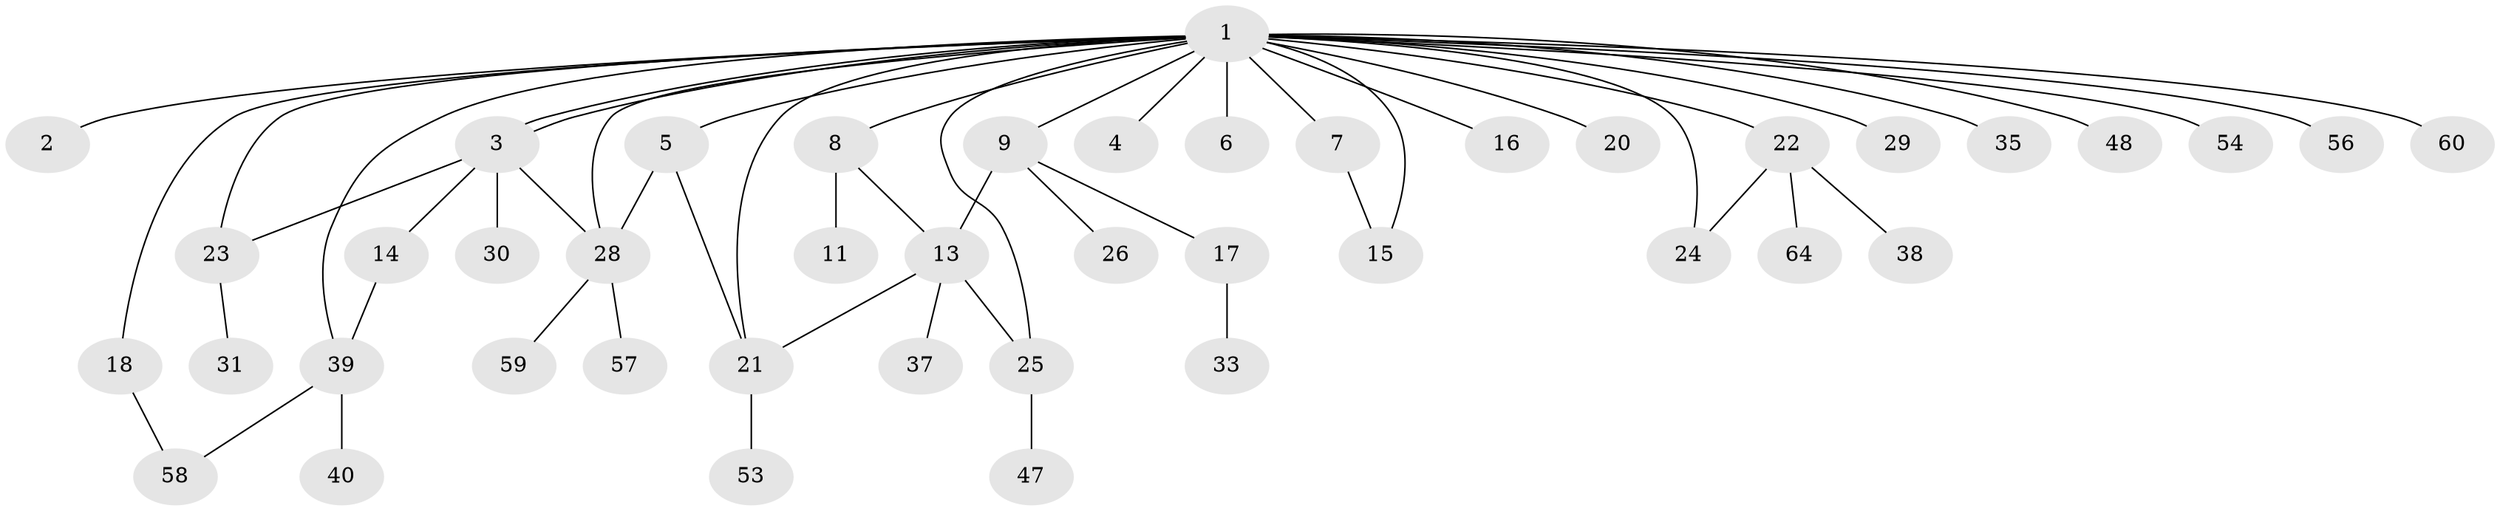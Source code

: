 // original degree distribution, {28: 0.015625, 1: 0.4375, 7: 0.015625, 3: 0.078125, 2: 0.34375, 4: 0.0625, 5: 0.03125, 6: 0.015625}
// Generated by graph-tools (version 1.1) at 2025/41/03/06/25 10:41:51]
// undirected, 43 vertices, 54 edges
graph export_dot {
graph [start="1"]
  node [color=gray90,style=filled];
  1 [super="+63"];
  2;
  3 [super="+55"];
  4;
  5 [super="+19"];
  6 [super="+12"];
  7;
  8 [super="+10"];
  9 [super="+27"];
  11 [super="+34"];
  13 [super="+41"];
  14;
  15 [super="+45"];
  16;
  17;
  18 [super="+43"];
  20 [super="+52"];
  21 [super="+32"];
  22 [super="+44"];
  23;
  24;
  25 [super="+49"];
  26 [super="+51"];
  28 [super="+61"];
  29 [super="+46"];
  30;
  31 [super="+36"];
  33 [super="+50"];
  35 [super="+42"];
  37;
  38;
  39 [super="+62"];
  40;
  47;
  48;
  53;
  54;
  56;
  57;
  58;
  59;
  60;
  64;
  1 -- 2;
  1 -- 3;
  1 -- 3;
  1 -- 4;
  1 -- 5;
  1 -- 6;
  1 -- 7;
  1 -- 8;
  1 -- 9;
  1 -- 16;
  1 -- 18;
  1 -- 20 [weight=2];
  1 -- 21;
  1 -- 22;
  1 -- 23;
  1 -- 24;
  1 -- 29;
  1 -- 35;
  1 -- 39;
  1 -- 48;
  1 -- 54;
  1 -- 56;
  1 -- 60;
  1 -- 15;
  1 -- 28;
  1 -- 25;
  3 -- 14;
  3 -- 23;
  3 -- 28;
  3 -- 30;
  5 -- 21;
  5 -- 28;
  7 -- 15;
  8 -- 11;
  8 -- 13;
  9 -- 13;
  9 -- 17;
  9 -- 26;
  13 -- 25;
  13 -- 37;
  13 -- 21;
  14 -- 39;
  17 -- 33;
  18 -- 58;
  21 -- 53;
  22 -- 38;
  22 -- 64;
  22 -- 24;
  23 -- 31;
  25 -- 47;
  28 -- 57;
  28 -- 59;
  39 -- 40;
  39 -- 58;
}
